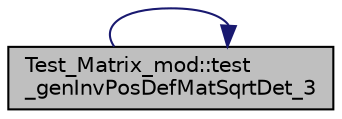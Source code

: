 digraph "Test_Matrix_mod::test_genInvPosDefMatSqrtDet_3"
{
 // LATEX_PDF_SIZE
  edge [fontname="Helvetica",fontsize="10",labelfontname="Helvetica",labelfontsize="10"];
  node [fontname="Helvetica",fontsize="10",shape=record];
  rankdir="LR";
  Node1 [label="Test_Matrix_mod::test\l_genInvPosDefMatSqrtDet_3",height=0.2,width=0.4,color="black", fillcolor="grey75", style="filled", fontcolor="black",tooltip="Test with an 1-dimensional input matrix."];
  Node1 -> Node1 [color="midnightblue",fontsize="10",style="solid",fontname="Helvetica"];
}

